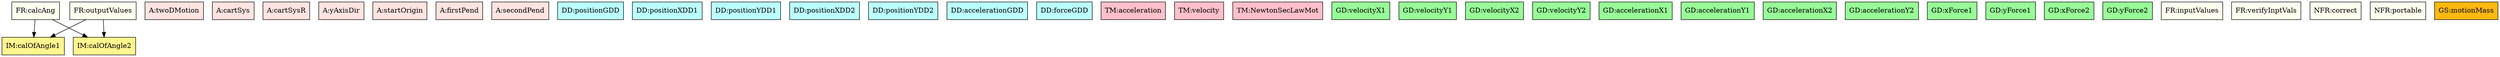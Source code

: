 digraph allvsr {
	calcAng -> angleIM1;
	calcAng -> angleIM2;
	outputValues -> angleIM1;
	outputValues -> angleIM2;


	twoDMotion	[shape=box, color=black, style=filled, fillcolor=mistyrose, label="A:twoDMotion"];
	cartSys	[shape=box, color=black, style=filled, fillcolor=mistyrose, label="A:cartSys"];
	cartSysR	[shape=box, color=black, style=filled, fillcolor=mistyrose, label="A:cartSysR"];
	yAxisDir	[shape=box, color=black, style=filled, fillcolor=mistyrose, label="A:yAxisDir"];
	startOrigin	[shape=box, color=black, style=filled, fillcolor=mistyrose, label="A:startOrigin"];
	firstPend	[shape=box, color=black, style=filled, fillcolor=mistyrose, label="A:firstPend"];
	secondPend	[shape=box, color=black, style=filled, fillcolor=mistyrose, label="A:secondPend"];

	subgraph A {
	rank="same"
	{twoDMotion, cartSys, cartSysR, yAxisDir, startOrigin, firstPend, secondPend}
	}

	velocity	[shape=box, color=black, style=filled, fillcolor=paleturquoise1, label="DD:positionGDD"];
	p_x1	[shape=box, color=black, style=filled, fillcolor=paleturquoise1, label="DD:positionXDD1"];
	p_y1	[shape=box, color=black, style=filled, fillcolor=paleturquoise1, label="DD:positionYDD1"];
	p_x2	[shape=box, color=black, style=filled, fillcolor=paleturquoise1, label="DD:positionXDD2"];
	p_y2	[shape=box, color=black, style=filled, fillcolor=paleturquoise1, label="DD:positionYDD2"];
	acceleration	[shape=box, color=black, style=filled, fillcolor=paleturquoise1, label="DD:accelerationGDD"];
	force	[shape=box, color=black, style=filled, fillcolor=paleturquoise1, label="DD:forceGDD"];

	subgraph DD {
	rank="same"
	{velocity, p_x1, p_y1, p_x2, p_y2, acceleration, force}
	}

	accelerationTM	[shape=box, color=black, style=filled, fillcolor=pink, label="TM:acceleration"];
	velocityTM	[shape=box, color=black, style=filled, fillcolor=pink, label="TM:velocity"];
	newtonSL	[shape=box, color=black, style=filled, fillcolor=pink, label="TM:NewtonSecLawMot"];

	subgraph TM {
	rank="same"
	{accelerationTM, velocityTM, newtonSL}
	}

	v_x1	[shape=box, color=black, style=filled, fillcolor=palegreen, label="GD:velocityX1"];
	v_y1	[shape=box, color=black, style=filled, fillcolor=palegreen, label="GD:velocityY1"];
	v_x2	[shape=box, color=black, style=filled, fillcolor=palegreen, label="GD:velocityX2"];
	v_y2	[shape=box, color=black, style=filled, fillcolor=palegreen, label="GD:velocityY2"];
	a_x1	[shape=box, color=black, style=filled, fillcolor=palegreen, label="GD:accelerationX1"];
	a_y1	[shape=box, color=black, style=filled, fillcolor=palegreen, label="GD:accelerationY1"];
	a_x2	[shape=box, color=black, style=filled, fillcolor=palegreen, label="GD:accelerationX2"];
	a_y2	[shape=box, color=black, style=filled, fillcolor=palegreen, label="GD:accelerationY2"];
	xForce1	[shape=box, color=black, style=filled, fillcolor=palegreen, label="GD:xForce1"];
	yForce1	[shape=box, color=black, style=filled, fillcolor=palegreen, label="GD:yForce1"];
	xForce2	[shape=box, color=black, style=filled, fillcolor=palegreen, label="GD:xForce2"];
	yForce2	[shape=box, color=black, style=filled, fillcolor=palegreen, label="GD:yForce2"];

	subgraph GD {
	rank="same"
	{v_x1, v_y1, v_x2, v_y2, a_x1, a_y1, a_x2, a_y2, xForce1, yForce1, xForce2, yForce2}
	}

	angleIM1	[shape=box, color=black, style=filled, fillcolor=khaki1, label="IM:calOfAngle1"];
	angleIM2	[shape=box, color=black, style=filled, fillcolor=khaki1, label="IM:calOfAngle2"];

	subgraph IM {
	rank="same"
	{angleIM1, angleIM2}
	}

	inputValues	[shape=box, color=black, style=filled, fillcolor=ivory, label="FR:inputValues"];
	verifyInptVals	[shape=box, color=black, style=filled, fillcolor=ivory, label="FR:verifyInptVals"];
	calcAng	[shape=box, color=black, style=filled, fillcolor=ivory, label="FR:calcAng"];
	outputValues	[shape=box, color=black, style=filled, fillcolor=ivory, label="FR:outputValues"];
	correct	[shape=box, color=black, style=filled, fillcolor=ivory, label="NFR:correct"];
	portable	[shape=box, color=black, style=filled, fillcolor=ivory, label="NFR:portable"];

	subgraph FR {
	rank="same"
	{inputValues, verifyInptVals, calcAng, outputValues, correct, portable}
	}

	motionMass	[shape=box, color=black, style=filled, fillcolor=darkgoldenrod1, label="GS:motionMass"];

	subgraph GS {
	rank="same"
	{motionMass}
	}

}
